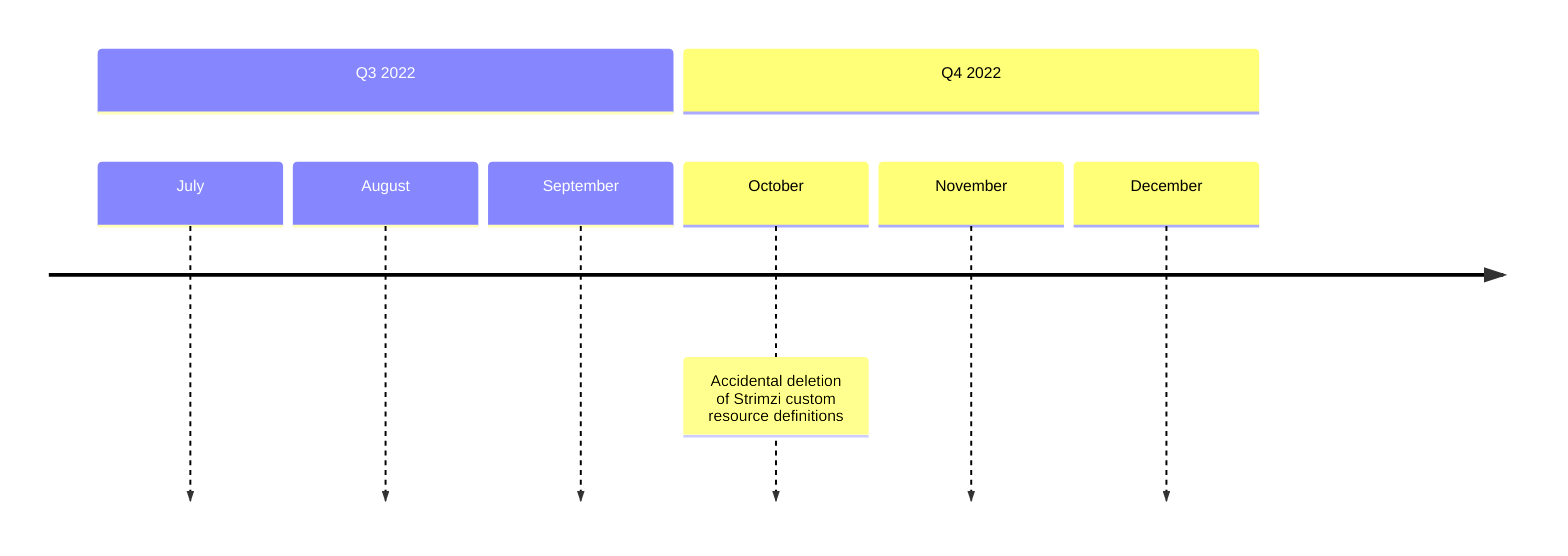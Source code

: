 ---

config:
  theme: default

---

timeline
    section Q3 2022
      July
      August
      September
    section Q4 2022
      October :  Accidental deletion of Strimzi custom resource definitions
      November
      December